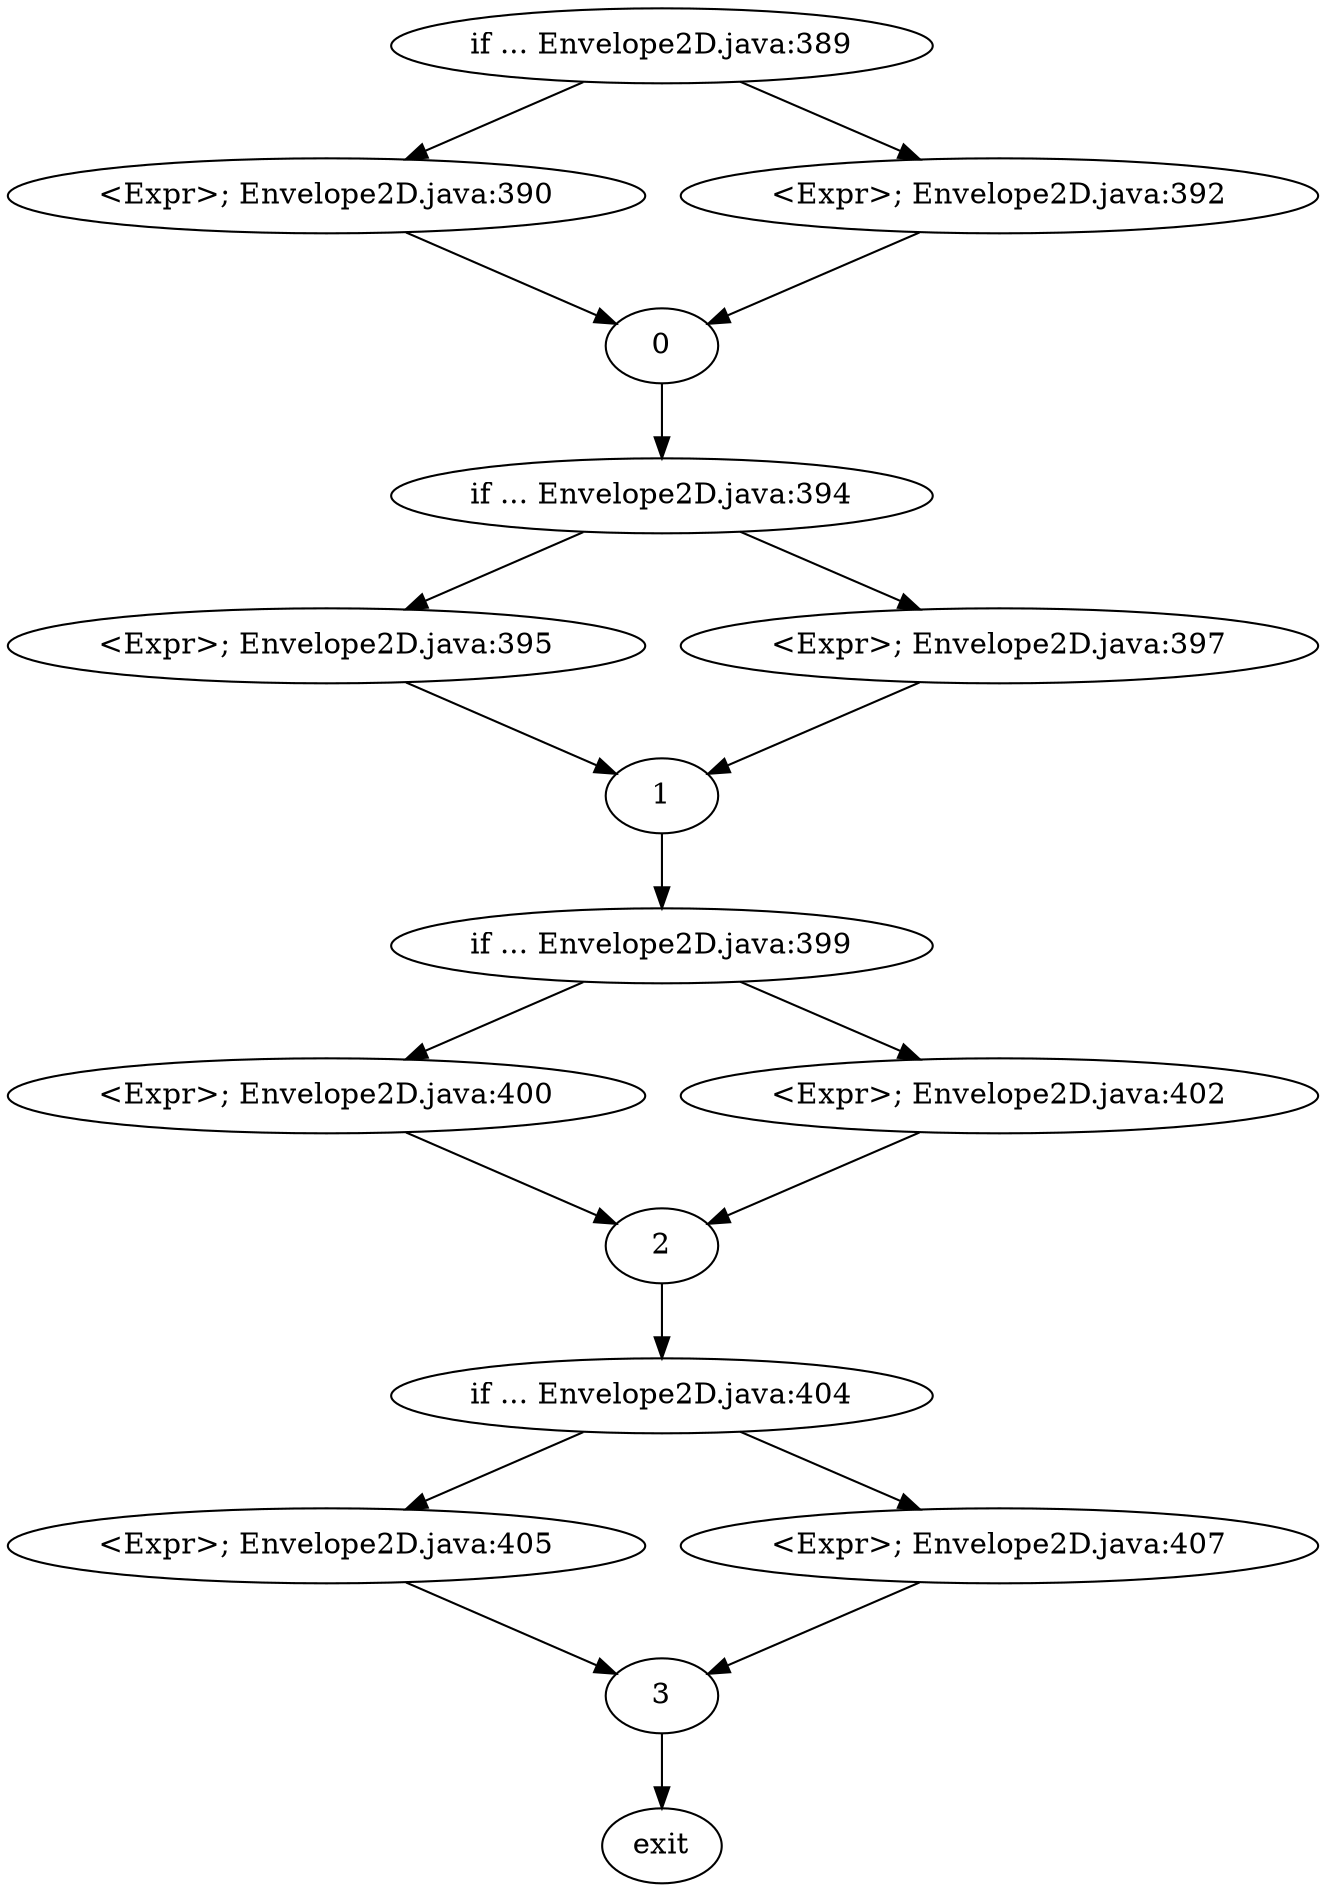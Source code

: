 strict digraph {"if ... Envelope2D.java:389" -> "<Expr>; Envelope2D.java:390"
-> "0"
"if ... Envelope2D.java:389" -> "<Expr>; Envelope2D.java:392"
-> "0"
->
"if ... Envelope2D.java:394" -> "<Expr>; Envelope2D.java:395"
-> "1"
"if ... Envelope2D.java:394" -> "<Expr>; Envelope2D.java:397"
-> "1"
->
"if ... Envelope2D.java:399" -> "<Expr>; Envelope2D.java:400"
-> "2"
"if ... Envelope2D.java:399" -> "<Expr>; Envelope2D.java:402"
-> "2"
->
"if ... Envelope2D.java:404" -> "<Expr>; Envelope2D.java:405"
-> "3"
"if ... Envelope2D.java:404" -> "<Expr>; Envelope2D.java:407"
-> "3"
->
exit
}